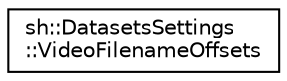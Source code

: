 digraph "Graphical Class Hierarchy"
{
 // LATEX_PDF_SIZE
  edge [fontname="Helvetica",fontsize="10",labelfontname="Helvetica",labelfontsize="10"];
  node [fontname="Helvetica",fontsize="10",shape=record];
  rankdir="LR";
  Node0 [label="sh::DatasetsSettings\l::VideoFilenameOffsets",height=0.2,width=0.4,color="black", fillcolor="white", style="filled",URL="$structsh_1_1_datasets_settings_1_1_video_filename_offsets.html",tooltip=" "];
}
